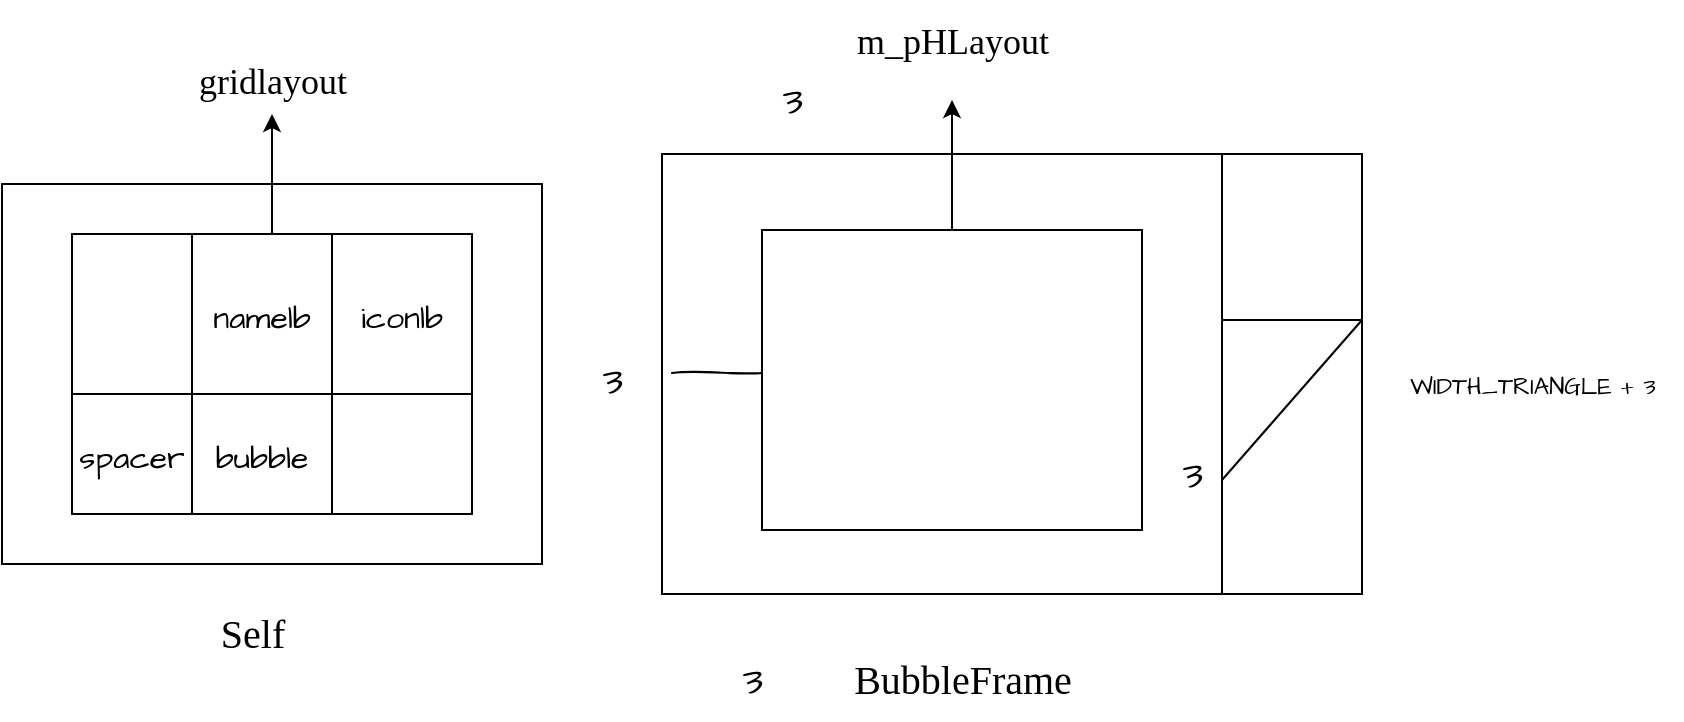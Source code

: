 <mxfile version="22.1.18" type="device">
  <diagram name="第 1 页" id="cHbJlrcPltNkRhz9_HGd">
    <mxGraphModel dx="1221" dy="717" grid="1" gridSize="10" guides="1" tooltips="1" connect="1" arrows="1" fold="1" page="1" pageScale="1" pageWidth="20000" pageHeight="20000" math="0" shadow="0">
      <root>
        <mxCell id="0" />
        <mxCell id="1" parent="0" />
        <mxCell id="M1bn84BjFu1knvPP7h0d-12" value="" style="rounded=0;whiteSpace=wrap;html=1;hachureGap=4;fontFamily=Architects Daughter;fontSource=https://fonts.googleapis.com/css?family=Architects+Daughter;fontSize=20;" vertex="1" parent="1">
          <mxGeometry x="650" y="197" width="350" height="220" as="geometry" />
        </mxCell>
        <mxCell id="M1bn84BjFu1knvPP7h0d-2" value="" style="rounded=0;whiteSpace=wrap;html=1;hachureGap=4;fontFamily=Architects Daughter;fontSource=https%3A%2F%2Ffonts.googleapis.com%2Fcss%3Ffamily%3DArchitects%2BDaughter;fontSize=20;" vertex="1" parent="1">
          <mxGeometry x="320" y="212" width="270" height="190" as="geometry" />
        </mxCell>
        <mxCell id="M1bn84BjFu1knvPP7h0d-3" style="edgeStyle=orthogonalEdgeStyle;rounded=0;hachureGap=4;orthogonalLoop=1;jettySize=auto;html=1;fontFamily=Architects Daughter;fontSource=https%3A%2F%2Ffonts.googleapis.com%2Fcss%3Ffamily%3DArchitects%2BDaughter;fontSize=16;" edge="1" parent="1" source="M1bn84BjFu1knvPP7h0d-1">
          <mxGeometry relative="1" as="geometry">
            <mxPoint x="455" y="177" as="targetPoint" />
          </mxGeometry>
        </mxCell>
        <mxCell id="M1bn84BjFu1knvPP7h0d-1" value="" style="rounded=0;whiteSpace=wrap;html=1;hachureGap=4;fontFamily=Architects Daughter;fontSource=https%3A%2F%2Ffonts.googleapis.com%2Fcss%3Ffamily%3DArchitects%2BDaughter;fontSize=20;" vertex="1" parent="1">
          <mxGeometry x="355" y="237" width="200" height="140" as="geometry" />
        </mxCell>
        <mxCell id="M1bn84BjFu1knvPP7h0d-4" value="&lt;font face=&quot;Georgia&quot; style=&quot;font-size: 18px;&quot;&gt;gridlayout&lt;/font&gt;" style="text;html=1;align=center;verticalAlign=middle;resizable=0;points=[];autosize=1;strokeColor=none;fillColor=none;fontSize=20;fontFamily=Architects Daughter;" vertex="1" parent="1">
          <mxGeometry x="400" y="140" width="110" height="40" as="geometry" />
        </mxCell>
        <mxCell id="M1bn84BjFu1knvPP7h0d-5" value="&lt;font size=&quot;3&quot;&gt;namelb&lt;/font&gt;" style="rounded=0;whiteSpace=wrap;html=1;hachureGap=4;fontFamily=Architects Daughter;fontSource=https%3A%2F%2Ffonts.googleapis.com%2Fcss%3Ffamily%3DArchitects%2BDaughter;fontSize=20;" vertex="1" parent="1">
          <mxGeometry x="415" y="237" width="70" height="80" as="geometry" />
        </mxCell>
        <mxCell id="M1bn84BjFu1knvPP7h0d-6" value="&lt;font data-font-src=&quot;https://fonts.googleapis.com/css?family=Architects+Daughter&quot; face=&quot;Architects Daughter&quot; style=&quot;font-size: 16px;&quot;&gt;iconlb&lt;/font&gt;" style="rounded=0;whiteSpace=wrap;html=1;hachureGap=4;fontFamily=Architects Daughter;fontSource=https%3A%2F%2Ffonts.googleapis.com%2Fcss%3Ffamily%3DArchitects%2BDaughter;fontSize=20;" vertex="1" parent="1">
          <mxGeometry x="485" y="237" width="70" height="80" as="geometry" />
        </mxCell>
        <mxCell id="M1bn84BjFu1knvPP7h0d-7" value="&lt;font size=&quot;3&quot;&gt;spacer&lt;/font&gt;" style="rounded=0;whiteSpace=wrap;html=1;hachureGap=4;fontFamily=Architects Daughter;fontSource=https%3A%2F%2Ffonts.googleapis.com%2Fcss%3Ffamily%3DArchitects%2BDaughter;fontSize=20;" vertex="1" parent="1">
          <mxGeometry x="355" y="317" width="60" height="60" as="geometry" />
        </mxCell>
        <mxCell id="M1bn84BjFu1knvPP7h0d-8" value="&lt;font size=&quot;3&quot;&gt;bubble&lt;/font&gt;" style="rounded=0;whiteSpace=wrap;html=1;hachureGap=4;fontFamily=Architects Daughter;fontSource=https%3A%2F%2Ffonts.googleapis.com%2Fcss%3Ffamily%3DArchitects%2BDaughter;fontSize=20;" vertex="1" parent="1">
          <mxGeometry x="415" y="317" width="70" height="60" as="geometry" />
        </mxCell>
        <mxCell id="M1bn84BjFu1knvPP7h0d-9" value="&lt;font face=&quot;Georgia&quot;&gt;Self&lt;/font&gt;" style="text;html=1;align=center;verticalAlign=middle;resizable=0;points=[];autosize=1;strokeColor=none;fillColor=none;fontSize=20;fontFamily=Architects Daughter;" vertex="1" parent="1">
          <mxGeometry x="415" y="417" width="60" height="40" as="geometry" />
        </mxCell>
        <mxCell id="M1bn84BjFu1knvPP7h0d-10" value="&lt;font face=&quot;Georgia&quot;&gt;BubbleFrame&lt;/font&gt;" style="text;html=1;align=center;verticalAlign=middle;resizable=0;points=[];autosize=1;strokeColor=none;fillColor=none;fontSize=20;fontFamily=Architects Daughter;" vertex="1" parent="1">
          <mxGeometry x="730" y="440" width="140" height="40" as="geometry" />
        </mxCell>
        <mxCell id="M1bn84BjFu1knvPP7h0d-16" style="edgeStyle=orthogonalEdgeStyle;rounded=0;hachureGap=4;orthogonalLoop=1;jettySize=auto;html=1;fontFamily=Architects Daughter;fontSource=https%3A%2F%2Ffonts.googleapis.com%2Fcss%3Ffamily%3DArchitects%2BDaughter;fontSize=16;" edge="1" parent="1" source="M1bn84BjFu1knvPP7h0d-13">
          <mxGeometry relative="1" as="geometry">
            <mxPoint x="795" y="170" as="targetPoint" />
          </mxGeometry>
        </mxCell>
        <mxCell id="M1bn84BjFu1knvPP7h0d-13" value="" style="rounded=0;whiteSpace=wrap;html=1;hachureGap=4;fontFamily=Architects Daughter;fontSource=https://fonts.googleapis.com/css?family=Architects+Daughter;fontSize=20;" vertex="1" parent="1">
          <mxGeometry x="700" y="235" width="190" height="150" as="geometry" />
        </mxCell>
        <mxCell id="M1bn84BjFu1knvPP7h0d-15" value="&lt;font style=&quot;font-size: 18px;&quot; face=&quot;Georgia&quot;&gt;m_pHLayout&lt;/font&gt;" style="text;html=1;align=center;verticalAlign=middle;resizable=0;points=[];autosize=1;strokeColor=none;fillColor=none;fontSize=20;fontFamily=Architects Daughter;" vertex="1" parent="1">
          <mxGeometry x="730" y="120" width="130" height="40" as="geometry" />
        </mxCell>
        <mxCell id="M1bn84BjFu1knvPP7h0d-17" value="3" style="text;html=1;align=center;verticalAlign=middle;resizable=0;points=[];autosize=1;strokeColor=none;fillColor=none;fontSize=20;fontFamily=Architects Daughter;" vertex="1" parent="1">
          <mxGeometry x="610" y="290" width="30" height="40" as="geometry" />
        </mxCell>
        <mxCell id="M1bn84BjFu1knvPP7h0d-18" value="3" style="text;html=1;align=center;verticalAlign=middle;resizable=0;points=[];autosize=1;strokeColor=none;fillColor=none;fontSize=20;fontFamily=Architects Daughter;" vertex="1" parent="1">
          <mxGeometry x="700" y="150" width="30" height="40" as="geometry" />
        </mxCell>
        <mxCell id="M1bn84BjFu1knvPP7h0d-19" value="3" style="text;html=1;align=center;verticalAlign=middle;resizable=0;points=[];autosize=1;strokeColor=none;fillColor=none;fontSize=20;fontFamily=Architects Daughter;" vertex="1" parent="1">
          <mxGeometry x="680" y="440" width="30" height="40" as="geometry" />
        </mxCell>
        <mxCell id="M1bn84BjFu1knvPP7h0d-21" value="&lt;font style=&quot;font-size: 12px;&quot;&gt;WIDTH_TRIANGLE + 3&lt;/font&gt;" style="text;html=1;align=center;verticalAlign=middle;resizable=0;points=[];autosize=1;strokeColor=none;fillColor=none;fontSize=20;fontFamily=Architects Daughter;" vertex="1" parent="1">
          <mxGeometry x="1010" y="290" width="150" height="40" as="geometry" />
        </mxCell>
        <mxCell id="M1bn84BjFu1knvPP7h0d-23" value="" style="endArrow=none;html=1;rounded=0;hachureGap=4;fontFamily=Architects Daughter;fontSource=https%3A%2F%2Ffonts.googleapis.com%2Fcss%3Ffamily%3DArchitects%2BDaughter;fontSize=16;" edge="1" parent="1">
          <mxGeometry width="50" height="50" relative="1" as="geometry">
            <mxPoint x="930" y="280" as="sourcePoint" />
            <mxPoint x="1000" y="280" as="targetPoint" />
          </mxGeometry>
        </mxCell>
        <mxCell id="M1bn84BjFu1knvPP7h0d-24" value="" style="endArrow=none;html=1;rounded=0;hachureGap=4;fontFamily=Architects Daughter;fontSource=https%3A%2F%2Ffonts.googleapis.com%2Fcss%3Ffamily%3DArchitects%2BDaughter;fontSize=16;" edge="1" parent="1">
          <mxGeometry width="50" height="50" relative="1" as="geometry">
            <mxPoint x="930" y="280" as="sourcePoint" />
            <mxPoint x="930" y="360" as="targetPoint" />
          </mxGeometry>
        </mxCell>
        <mxCell id="M1bn84BjFu1knvPP7h0d-25" value="" style="endArrow=none;html=1;rounded=0;hachureGap=4;fontFamily=Architects Daughter;fontSource=https%3A%2F%2Ffonts.googleapis.com%2Fcss%3Ffamily%3DArchitects%2BDaughter;fontSize=16;" edge="1" parent="1">
          <mxGeometry width="50" height="50" relative="1" as="geometry">
            <mxPoint x="1000" y="280" as="sourcePoint" />
            <mxPoint x="930" y="360" as="targetPoint" />
          </mxGeometry>
        </mxCell>
        <mxCell id="M1bn84BjFu1knvPP7h0d-26" value="" style="endArrow=none;html=1;rounded=0;sketch=1;hachureGap=4;jiggle=2;curveFitting=1;fontFamily=Architects Daughter;fontSource=https%3A%2F%2Ffonts.googleapis.com%2Fcss%3Ffamily%3DArchitects%2BDaughter;fontSize=16;" edge="1" parent="1">
          <mxGeometry width="50" height="50" relative="1" as="geometry">
            <mxPoint x="655" y="306.5" as="sourcePoint" />
            <mxPoint x="700" y="306.5" as="targetPoint" />
          </mxGeometry>
        </mxCell>
        <mxCell id="M1bn84BjFu1knvPP7h0d-28" value="" style="endArrow=none;html=1;rounded=0;hachureGap=4;fontFamily=Architects Daughter;fontSource=https%3A%2F%2Ffonts.googleapis.com%2Fcss%3Ffamily%3DArchitects%2BDaughter;fontSize=16;" edge="1" parent="1">
          <mxGeometry width="50" height="50" relative="1" as="geometry">
            <mxPoint x="930" y="197" as="sourcePoint" />
            <mxPoint x="930" y="417" as="targetPoint" />
          </mxGeometry>
        </mxCell>
        <mxCell id="M1bn84BjFu1knvPP7h0d-29" value="3" style="text;html=1;align=center;verticalAlign=middle;resizable=0;points=[];autosize=1;strokeColor=none;fillColor=none;fontSize=20;fontFamily=Architects Daughter;" vertex="1" parent="1">
          <mxGeometry x="900" y="337" width="30" height="40" as="geometry" />
        </mxCell>
      </root>
    </mxGraphModel>
  </diagram>
</mxfile>
